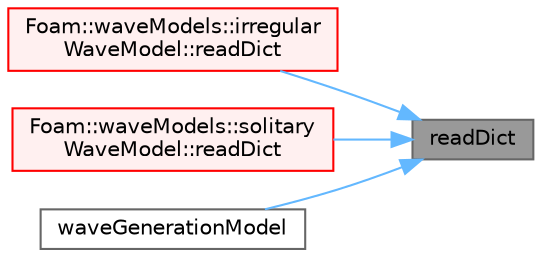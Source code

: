 digraph "readDict"
{
 // LATEX_PDF_SIZE
  bgcolor="transparent";
  edge [fontname=Helvetica,fontsize=10,labelfontname=Helvetica,labelfontsize=10];
  node [fontname=Helvetica,fontsize=10,shape=box,height=0.2,width=0.4];
  rankdir="RL";
  Node1 [id="Node000001",label="readDict",height=0.2,width=0.4,color="gray40", fillcolor="grey60", style="filled", fontcolor="black",tooltip=" "];
  Node1 -> Node2 [id="edge1_Node000001_Node000002",dir="back",color="steelblue1",style="solid",tooltip=" "];
  Node2 [id="Node000002",label="Foam::waveModels::irregular\lWaveModel::readDict",height=0.2,width=0.4,color="red", fillcolor="#FFF0F0", style="filled",URL="$classFoam_1_1waveModels_1_1irregularWaveModel.html#afd3b9aa8b17b50ba9f3e2621d3713638",tooltip=" "];
  Node1 -> Node18 [id="edge2_Node000001_Node000018",dir="back",color="steelblue1",style="solid",tooltip=" "];
  Node18 [id="Node000018",label="Foam::waveModels::solitary\lWaveModel::readDict",height=0.2,width=0.4,color="red", fillcolor="#FFF0F0", style="filled",URL="$classFoam_1_1waveModels_1_1solitaryWaveModel.html#afd3b9aa8b17b50ba9f3e2621d3713638",tooltip=" "];
  Node1 -> Node26 [id="edge3_Node000001_Node000026",dir="back",color="steelblue1",style="solid",tooltip=" "];
  Node26 [id="Node000026",label="waveGenerationModel",height=0.2,width=0.4,color="grey40", fillcolor="white", style="filled",URL="$classFoam_1_1waveModels_1_1waveGenerationModel.html#a3780e6caf34eeb6a8cc8ed5926ebc966",tooltip=" "];
}
